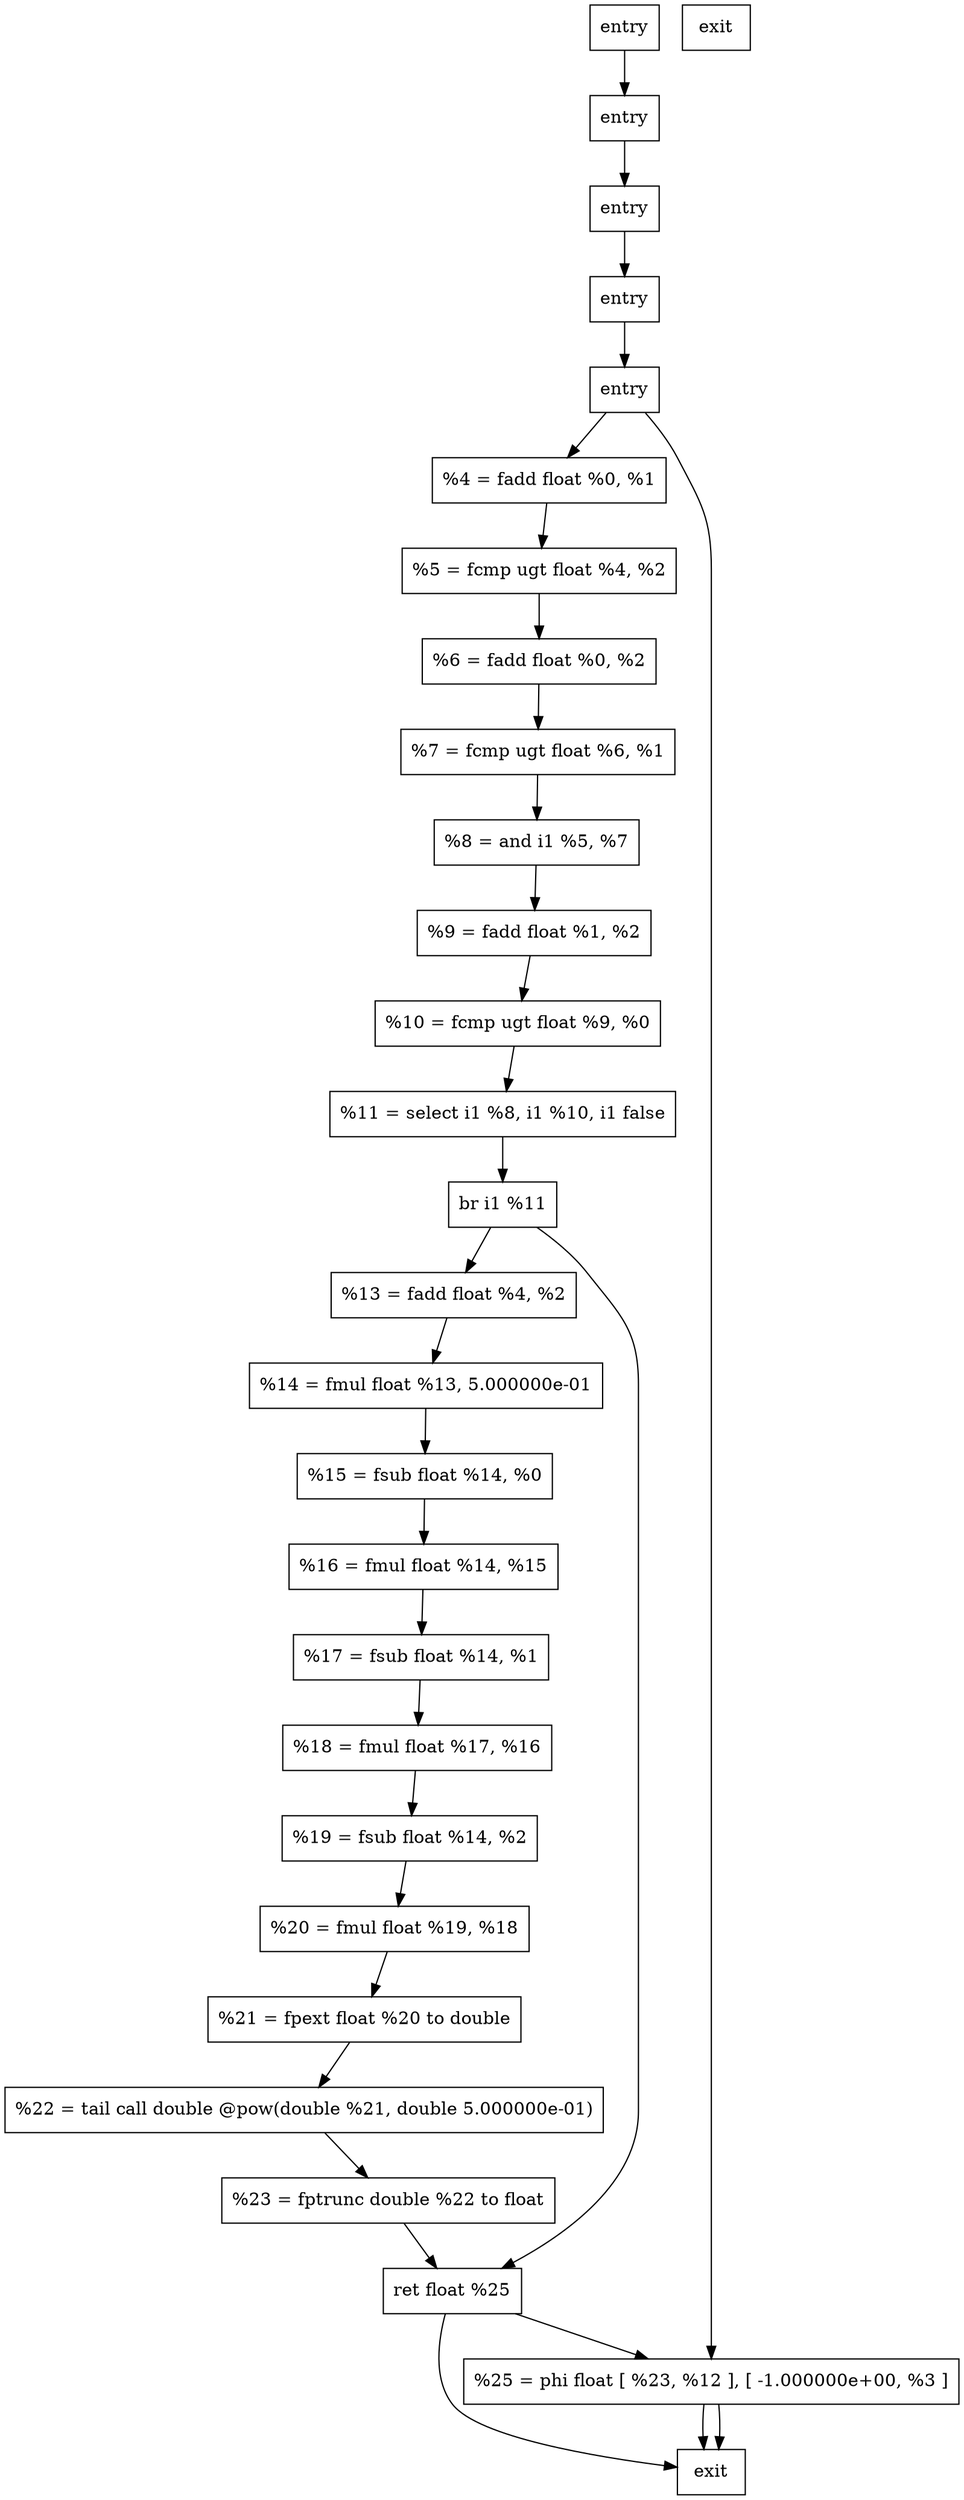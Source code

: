 digraph ControlFlowGraph {
    node [shape=rectangle]
    entry
    node0 [label="entry"]
    node1 [label="entry"]
    node2 [label="entry"]
    node3 [label="entry"]
    node4 [label="%4 = fadd float %0, %1"]
    node5 [label="%5 = fcmp ugt float %4, %2"]
    node6 [label="%6 = fadd float %0, %2"]
    node7 [label="%7 = fcmp ugt float %6, %1"]
    node8 [label="%8 = and i1 %5, %7"]
    node9 [label="%9 = fadd float %1, %2"]
    node10 [label="%10 = fcmp ugt float %9, %0"]
    node11 [label="%11 = select i1 %8, i1 %10, i1 false"]
    node12 [label="br i1 %11"]
    node13 [label="%13 = fadd float %4, %2"]
    node14 [label="%14 = fmul float %13, 5.000000e-01"]
    node15 [label="%15 = fsub float %14, %0"]
    node16 [label="%16 = fmul float %14, %15"]
    node17 [label="%17 = fsub float %14, %1"]
    node18 [label="%18 = fmul float %17, %16"]
    node19 [label="%19 = fsub float %14, %2"]
    node20 [label="%20 = fmul float %19, %18"]
    node21 [label="%21 = fpext float %20 to double"]
    node22 [label="%22 = tail call double @pow(double %21, double 5.000000e-01)"]
    node23 [label="%23 = fptrunc double %22 to float"]
    node24 [label="ret float %25"]
    node25 [label="%25 = phi float [ %23, %12 ], [ -1.000000e+00, %3 ]"]
    exit
    node26 [label="exit"]

    entry -> node0
    node0 -> node1
    node1 -> node2
    node2 -> node3
    node3 -> node4
    node4 -> node5
    node5 -> node6
    node6 -> node7
    node7 -> node8
    node8 -> node9
    node9 -> node10
    node10 -> node11
    node11 -> node12
    node12 -> node13
    node13 -> node14
    node14 -> node15
    node15 -> node16
    node16 -> node17
    node17 -> node18
    node18 -> node19
    node19 -> node20
    node20 -> node21
    node21 -> node22
    node22 -> node23
    node23 -> node24
    node24 -> node25
    node25 -> exit
    node12 -> node24
    node25 -> exit
    node3 -> node25
    node24 -> exit
}